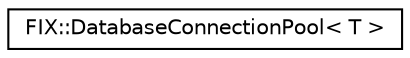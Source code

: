 digraph "Graphical Class Hierarchy"
{
  edge [fontname="Helvetica",fontsize="10",labelfontname="Helvetica",labelfontsize="10"];
  node [fontname="Helvetica",fontsize="10",shape=record];
  rankdir="LR";
  Node0 [label="FIX::DatabaseConnectionPool\< T \>",height=0.2,width=0.4,color="black", fillcolor="white", style="filled",URL="$class_f_i_x_1_1_database_connection_pool.html"];
}
